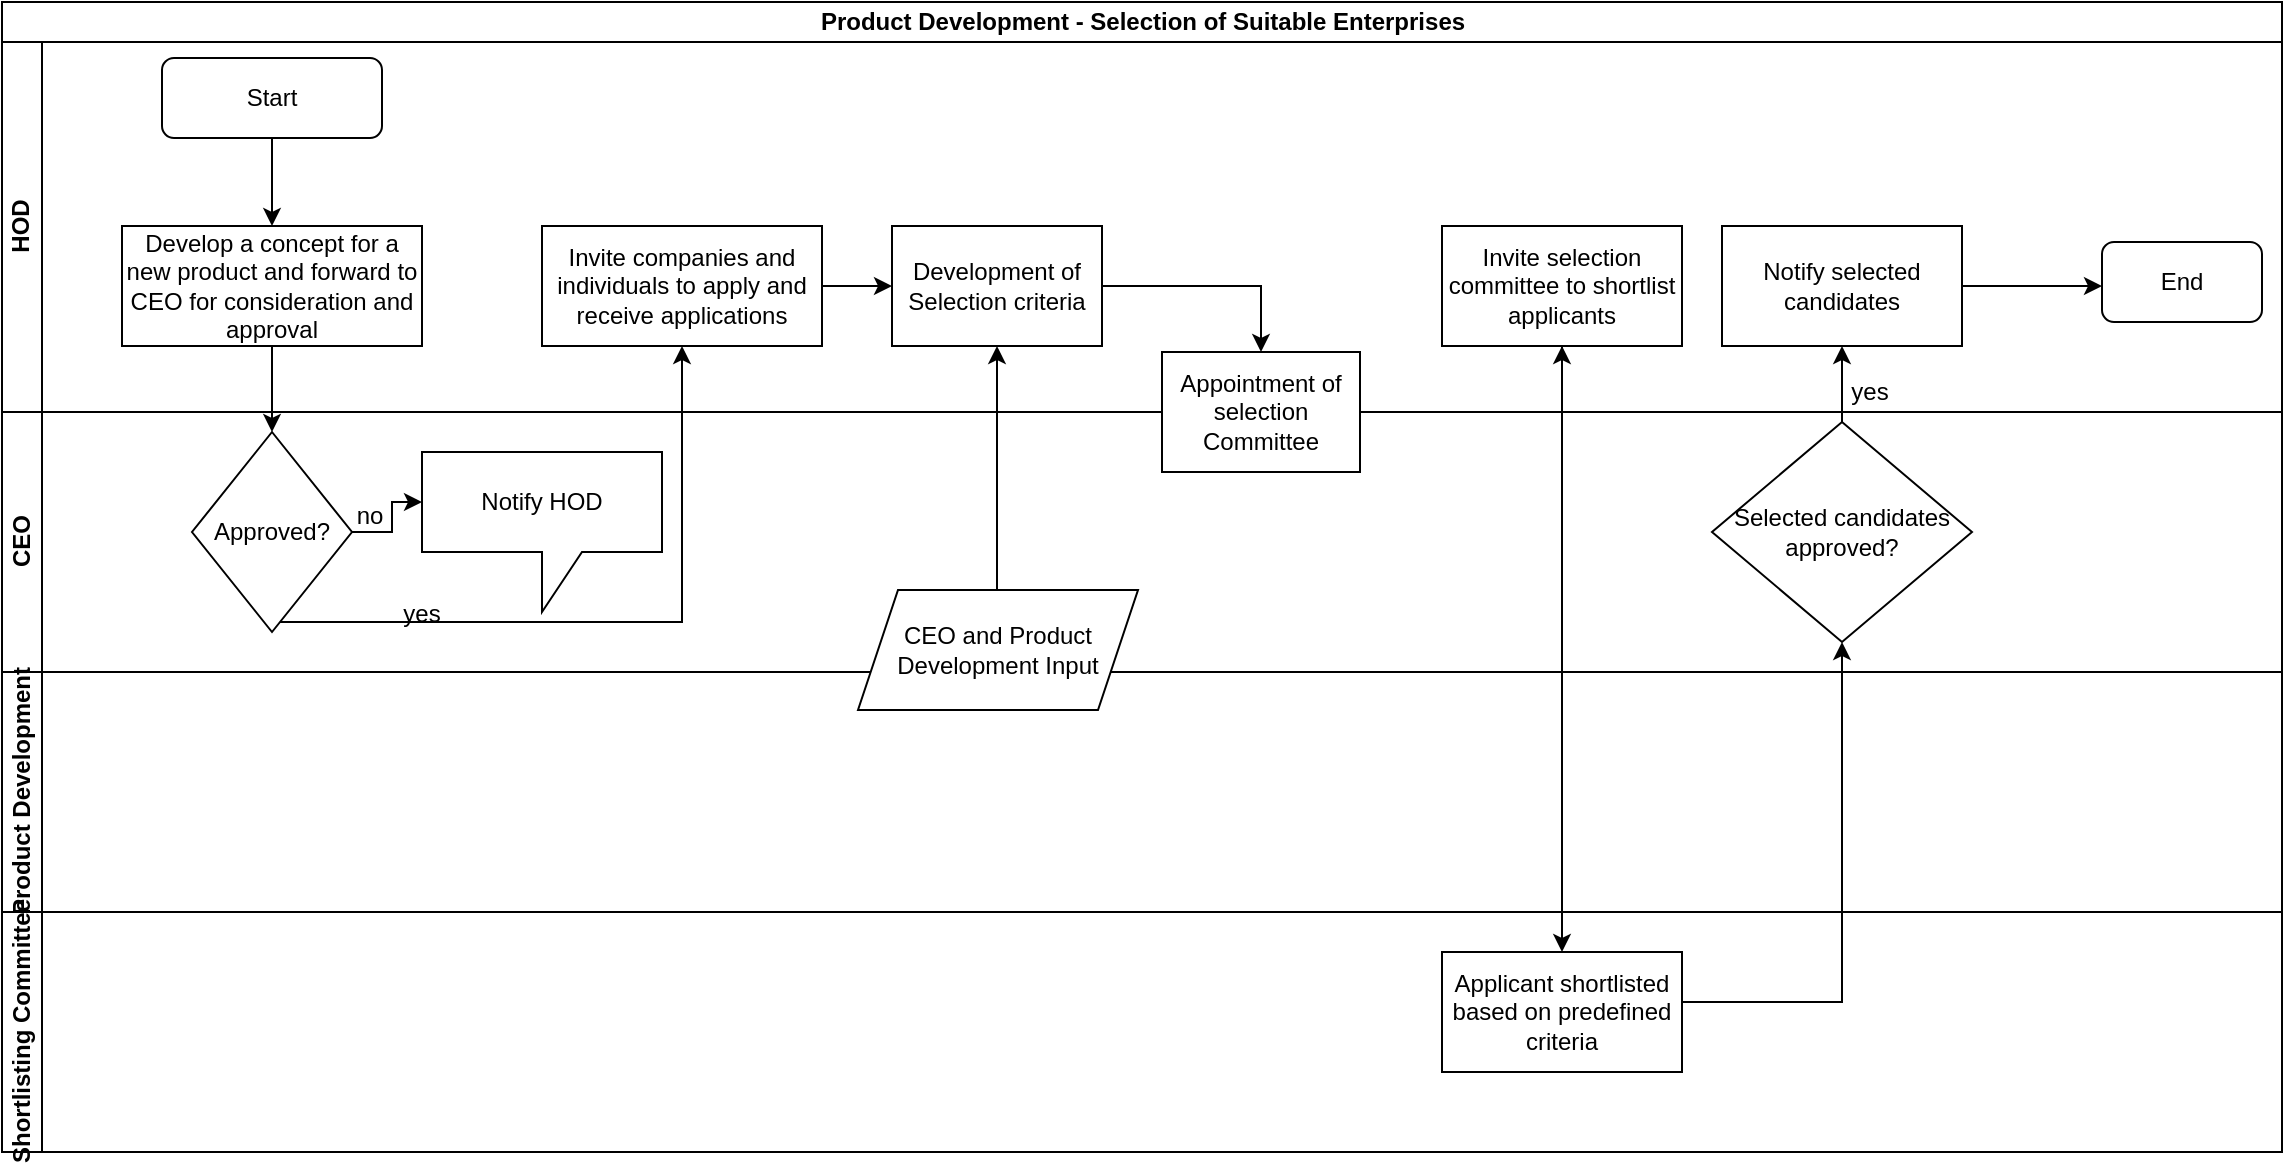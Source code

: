 <mxfile version="13.6.5" type="github">
  <diagram id="zvMdNeZ5TChEJuspwTch" name="Page-1">
    <mxGraphModel dx="1038" dy="547" grid="1" gridSize="10" guides="1" tooltips="1" connect="1" arrows="1" fold="1" page="1" pageScale="1" pageWidth="1169" pageHeight="827" math="0" shadow="0">
      <root>
        <mxCell id="0" />
        <mxCell id="1" parent="0" />
        <mxCell id="o6c0h8PLCJ8R-q3oVO_S-1" value="Product Development - Selection of Suitable Enterprises" style="swimlane;html=1;childLayout=stackLayout;resizeParent=1;resizeParentMax=0;horizontal=1;startSize=20;horizontalStack=0;" vertex="1" parent="1">
          <mxGeometry x="20" y="90" width="1140" height="575" as="geometry" />
        </mxCell>
        <mxCell id="o6c0h8PLCJ8R-q3oVO_S-2" value="HOD" style="swimlane;html=1;startSize=20;horizontal=0;" vertex="1" parent="o6c0h8PLCJ8R-q3oVO_S-1">
          <mxGeometry y="20" width="1140" height="185" as="geometry" />
        </mxCell>
        <mxCell id="o6c0h8PLCJ8R-q3oVO_S-5" value="Start" style="rounded=1;whiteSpace=wrap;html=1;" vertex="1" parent="o6c0h8PLCJ8R-q3oVO_S-2">
          <mxGeometry x="80" y="8" width="110" height="40" as="geometry" />
        </mxCell>
        <mxCell id="o6c0h8PLCJ8R-q3oVO_S-43" value="End" style="rounded=1;whiteSpace=wrap;html=1;" vertex="1" parent="o6c0h8PLCJ8R-q3oVO_S-2">
          <mxGeometry x="1050" y="100" width="80" height="40" as="geometry" />
        </mxCell>
        <mxCell id="o6c0h8PLCJ8R-q3oVO_S-24" value="Development of Selection criteria" style="whiteSpace=wrap;html=1;" vertex="1" parent="o6c0h8PLCJ8R-q3oVO_S-2">
          <mxGeometry x="445" y="92" width="105" height="60" as="geometry" />
        </mxCell>
        <mxCell id="o6c0h8PLCJ8R-q3oVO_S-13" value="Invite companies and individuals to apply and receive applications" style="whiteSpace=wrap;html=1;" vertex="1" parent="o6c0h8PLCJ8R-q3oVO_S-2">
          <mxGeometry x="270" y="92" width="140" height="60" as="geometry" />
        </mxCell>
        <mxCell id="o6c0h8PLCJ8R-q3oVO_S-25" value="" style="edgeStyle=orthogonalEdgeStyle;rounded=0;orthogonalLoop=1;jettySize=auto;html=1;" edge="1" parent="o6c0h8PLCJ8R-q3oVO_S-2" source="o6c0h8PLCJ8R-q3oVO_S-13" target="o6c0h8PLCJ8R-q3oVO_S-24">
          <mxGeometry relative="1" as="geometry" />
        </mxCell>
        <mxCell id="o6c0h8PLCJ8R-q3oVO_S-32" value="Invite selection committee to shortlist applicants" style="whiteSpace=wrap;html=1;" vertex="1" parent="o6c0h8PLCJ8R-q3oVO_S-2">
          <mxGeometry x="720" y="92" width="120" height="60" as="geometry" />
        </mxCell>
        <mxCell id="o6c0h8PLCJ8R-q3oVO_S-41" value="Notify selected candidates" style="whiteSpace=wrap;html=1;" vertex="1" parent="o6c0h8PLCJ8R-q3oVO_S-2">
          <mxGeometry x="860" y="92" width="120" height="60" as="geometry" />
        </mxCell>
        <mxCell id="o6c0h8PLCJ8R-q3oVO_S-46" value="yes" style="text;html=1;strokeColor=none;fillColor=none;align=center;verticalAlign=middle;whiteSpace=wrap;rounded=0;" vertex="1" parent="o6c0h8PLCJ8R-q3oVO_S-2">
          <mxGeometry x="914" y="165" width="40" height="20" as="geometry" />
        </mxCell>
        <mxCell id="o6c0h8PLCJ8R-q3oVO_S-3" value="CEO" style="swimlane;html=1;startSize=20;horizontal=0;" vertex="1" parent="o6c0h8PLCJ8R-q3oVO_S-1">
          <mxGeometry y="205" width="1140" height="130" as="geometry" />
        </mxCell>
        <mxCell id="o6c0h8PLCJ8R-q3oVO_S-21" value="no" style="text;html=1;strokeColor=none;fillColor=none;align=center;verticalAlign=middle;whiteSpace=wrap;rounded=0;" vertex="1" parent="o6c0h8PLCJ8R-q3oVO_S-3">
          <mxGeometry x="164" y="42" width="40" height="20" as="geometry" />
        </mxCell>
        <mxCell id="o6c0h8PLCJ8R-q3oVO_S-39" value="Selected candidates approved?" style="rhombus;whiteSpace=wrap;html=1;" vertex="1" parent="o6c0h8PLCJ8R-q3oVO_S-3">
          <mxGeometry x="855" y="5" width="130" height="110" as="geometry" />
        </mxCell>
        <mxCell id="o6c0h8PLCJ8R-q3oVO_S-15" value="Notify HOD" style="shape=callout;whiteSpace=wrap;html=1;perimeter=calloutPerimeter;" vertex="1" parent="o6c0h8PLCJ8R-q3oVO_S-3">
          <mxGeometry x="210" y="20" width="120" height="80" as="geometry" />
        </mxCell>
        <mxCell id="o6c0h8PLCJ8R-q3oVO_S-10" value="Approved?" style="rhombus;whiteSpace=wrap;html=1;" vertex="1" parent="o6c0h8PLCJ8R-q3oVO_S-3">
          <mxGeometry x="95" y="10" width="80" height="100" as="geometry" />
        </mxCell>
        <mxCell id="o6c0h8PLCJ8R-q3oVO_S-17" value="" style="edgeStyle=orthogonalEdgeStyle;rounded=0;orthogonalLoop=1;jettySize=auto;html=1;entryX=0;entryY=0;entryDx=0;entryDy=25;entryPerimeter=0;" edge="1" parent="o6c0h8PLCJ8R-q3oVO_S-3" source="o6c0h8PLCJ8R-q3oVO_S-10" target="o6c0h8PLCJ8R-q3oVO_S-15">
          <mxGeometry relative="1" as="geometry">
            <mxPoint x="210" y="70" as="targetPoint" />
          </mxGeometry>
        </mxCell>
        <mxCell id="o6c0h8PLCJ8R-q3oVO_S-20" value="yes" style="text;html=1;strokeColor=none;fillColor=none;align=center;verticalAlign=middle;whiteSpace=wrap;rounded=0;" vertex="1" parent="o6c0h8PLCJ8R-q3oVO_S-3">
          <mxGeometry x="190" y="91" width="40" height="20" as="geometry" />
        </mxCell>
        <mxCell id="o6c0h8PLCJ8R-q3oVO_S-30" value="Appointment of selection Committee" style="whiteSpace=wrap;html=1;" vertex="1" parent="o6c0h8PLCJ8R-q3oVO_S-3">
          <mxGeometry x="580" y="-30" width="99" height="60" as="geometry" />
        </mxCell>
        <mxCell id="o6c0h8PLCJ8R-q3oVO_S-4" value="Product Development" style="swimlane;html=1;startSize=20;horizontal=0;" vertex="1" parent="o6c0h8PLCJ8R-q3oVO_S-1">
          <mxGeometry y="335" width="1140" height="120" as="geometry" />
        </mxCell>
        <mxCell id="o6c0h8PLCJ8R-q3oVO_S-6" value="Shortlisting Committee" style="swimlane;html=1;startSize=20;horizontal=0;" vertex="1" parent="o6c0h8PLCJ8R-q3oVO_S-1">
          <mxGeometry y="455" width="1140" height="120" as="geometry" />
        </mxCell>
        <mxCell id="o6c0h8PLCJ8R-q3oVO_S-34" value="Applicant shortlisted based on predefined criteria" style="whiteSpace=wrap;html=1;" vertex="1" parent="o6c0h8PLCJ8R-q3oVO_S-6">
          <mxGeometry x="720" y="20" width="120" height="60" as="geometry" />
        </mxCell>
        <mxCell id="o6c0h8PLCJ8R-q3oVO_S-14" value="" style="edgeStyle=orthogonalEdgeStyle;rounded=0;orthogonalLoop=1;jettySize=auto;html=1;" edge="1" parent="o6c0h8PLCJ8R-q3oVO_S-1" source="o6c0h8PLCJ8R-q3oVO_S-10" target="o6c0h8PLCJ8R-q3oVO_S-13">
          <mxGeometry relative="1" as="geometry">
            <Array as="points">
              <mxPoint x="340" y="310" />
            </Array>
          </mxGeometry>
        </mxCell>
        <mxCell id="o6c0h8PLCJ8R-q3oVO_S-35" value="" style="edgeStyle=orthogonalEdgeStyle;rounded=0;orthogonalLoop=1;jettySize=auto;html=1;" edge="1" parent="o6c0h8PLCJ8R-q3oVO_S-1" source="o6c0h8PLCJ8R-q3oVO_S-32" target="o6c0h8PLCJ8R-q3oVO_S-34">
          <mxGeometry relative="1" as="geometry" />
        </mxCell>
        <mxCell id="o6c0h8PLCJ8R-q3oVO_S-40" value="" style="edgeStyle=orthogonalEdgeStyle;rounded=0;orthogonalLoop=1;jettySize=auto;html=1;" edge="1" parent="o6c0h8PLCJ8R-q3oVO_S-1" source="o6c0h8PLCJ8R-q3oVO_S-34" target="o6c0h8PLCJ8R-q3oVO_S-39">
          <mxGeometry relative="1" as="geometry">
            <Array as="points">
              <mxPoint x="920" y="500" />
            </Array>
          </mxGeometry>
        </mxCell>
        <mxCell id="o6c0h8PLCJ8R-q3oVO_S-42" value="" style="edgeStyle=orthogonalEdgeStyle;rounded=0;orthogonalLoop=1;jettySize=auto;html=1;" edge="1" parent="o6c0h8PLCJ8R-q3oVO_S-1" source="o6c0h8PLCJ8R-q3oVO_S-39" target="o6c0h8PLCJ8R-q3oVO_S-41">
          <mxGeometry relative="1" as="geometry" />
        </mxCell>
        <mxCell id="o6c0h8PLCJ8R-q3oVO_S-31" value="" style="edgeStyle=orthogonalEdgeStyle;rounded=0;orthogonalLoop=1;jettySize=auto;html=1;entryX=0.5;entryY=0;entryDx=0;entryDy=0;" edge="1" parent="o6c0h8PLCJ8R-q3oVO_S-1" source="o6c0h8PLCJ8R-q3oVO_S-24" target="o6c0h8PLCJ8R-q3oVO_S-30">
          <mxGeometry relative="1" as="geometry" />
        </mxCell>
        <mxCell id="o6c0h8PLCJ8R-q3oVO_S-33" value="" style="edgeStyle=orthogonalEdgeStyle;rounded=0;orthogonalLoop=1;jettySize=auto;html=1;" edge="1" parent="o6c0h8PLCJ8R-q3oVO_S-1" source="o6c0h8PLCJ8R-q3oVO_S-30" target="o6c0h8PLCJ8R-q3oVO_S-32">
          <mxGeometry relative="1" as="geometry" />
        </mxCell>
        <mxCell id="o6c0h8PLCJ8R-q3oVO_S-7" value="Develop a concept for a new product and forward to CEO for consideration and approval" style="rounded=0;whiteSpace=wrap;html=1;" vertex="1" parent="1">
          <mxGeometry x="80" y="202" width="150" height="60" as="geometry" />
        </mxCell>
        <mxCell id="o6c0h8PLCJ8R-q3oVO_S-12" value="" style="edgeStyle=orthogonalEdgeStyle;rounded=0;orthogonalLoop=1;jettySize=auto;html=1;entryX=0.5;entryY=0;entryDx=0;entryDy=0;" edge="1" parent="1" source="o6c0h8PLCJ8R-q3oVO_S-5" target="o6c0h8PLCJ8R-q3oVO_S-7">
          <mxGeometry relative="1" as="geometry">
            <mxPoint x="155" y="250" as="targetPoint" />
          </mxGeometry>
        </mxCell>
        <mxCell id="o6c0h8PLCJ8R-q3oVO_S-9" value="" style="edgeStyle=orthogonalEdgeStyle;rounded=0;orthogonalLoop=1;jettySize=auto;html=1;entryX=0.5;entryY=0;entryDx=0;entryDy=0;" edge="1" parent="1" source="o6c0h8PLCJ8R-q3oVO_S-7" target="o6c0h8PLCJ8R-q3oVO_S-10">
          <mxGeometry relative="1" as="geometry">
            <mxPoint x="320" y="280" as="targetPoint" />
          </mxGeometry>
        </mxCell>
        <mxCell id="o6c0h8PLCJ8R-q3oVO_S-29" value="" style="edgeStyle=orthogonalEdgeStyle;rounded=0;orthogonalLoop=1;jettySize=auto;html=1;entryX=0.5;entryY=1;entryDx=0;entryDy=0;" edge="1" parent="1" source="o6c0h8PLCJ8R-q3oVO_S-27" target="o6c0h8PLCJ8R-q3oVO_S-24">
          <mxGeometry relative="1" as="geometry">
            <mxPoint x="530" y="314" as="targetPoint" />
            <Array as="points">
              <mxPoint x="518" y="323" />
            </Array>
          </mxGeometry>
        </mxCell>
        <mxCell id="o6c0h8PLCJ8R-q3oVO_S-27" value="CEO and Product Development Input" style="shape=parallelogram;perimeter=parallelogramPerimeter;whiteSpace=wrap;html=1;fixedSize=1;" vertex="1" parent="1">
          <mxGeometry x="448" y="384" width="140" height="60" as="geometry" />
        </mxCell>
        <mxCell id="o6c0h8PLCJ8R-q3oVO_S-45" value="" style="edgeStyle=orthogonalEdgeStyle;rounded=0;orthogonalLoop=1;jettySize=auto;html=1;" edge="1" parent="1" source="o6c0h8PLCJ8R-q3oVO_S-41">
          <mxGeometry relative="1" as="geometry">
            <mxPoint x="1070" y="232" as="targetPoint" />
          </mxGeometry>
        </mxCell>
      </root>
    </mxGraphModel>
  </diagram>
</mxfile>
